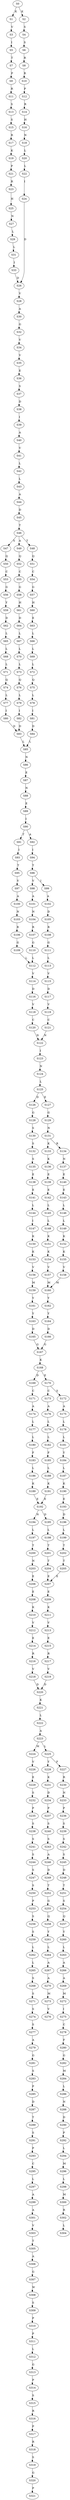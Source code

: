 strict digraph  {
	S0 -> S1 [ label = K ];
	S0 -> S2 [ label = K ];
	S1 -> S3 [ label = V ];
	S2 -> S4 [ label = S ];
	S3 -> S5 [ label = I ];
	S4 -> S6 [ label = S ];
	S5 -> S7 [ label = T ];
	S6 -> S8 [ label = R ];
	S7 -> S9 [ label = P ];
	S8 -> S10 [ label = R ];
	S9 -> S11 [ label = R ];
	S10 -> S12 [ label = P ];
	S11 -> S13 [ label = S ];
	S12 -> S14 [ label = R ];
	S13 -> S15 [ label = S ];
	S14 -> S16 [ label = H ];
	S15 -> S17 [ label = R ];
	S16 -> S18 [ label = N ];
	S17 -> S19 [ label = K ];
	S18 -> S20 [ label = L ];
	S19 -> S21 [ label = P ];
	S20 -> S22 [ label = L ];
	S21 -> S23 [ label = R ];
	S22 -> S24 [ label = I ];
	S23 -> S25 [ label = H ];
	S24 -> S26 [ label = D ];
	S25 -> S27 [ label = N ];
	S26 -> S28 [ label = V ];
	S27 -> S29 [ label = L ];
	S28 -> S30 [ label = A ];
	S29 -> S31 [ label = L ];
	S30 -> S32 [ label = G ];
	S31 -> S33 [ label = I ];
	S32 -> S34 [ label = V ];
	S33 -> S26 [ label = D ];
	S34 -> S35 [ label = V ];
	S35 -> S36 [ label = E ];
	S36 -> S37 [ label = S ];
	S37 -> S38 [ label = D ];
	S38 -> S39 [ label = I ];
	S39 -> S40 [ label = A ];
	S40 -> S41 [ label = V ];
	S41 -> S42 [ label = L ];
	S42 -> S43 [ label = L ];
	S43 -> S44 [ label = A ];
	S44 -> S45 [ label = D ];
	S45 -> S46 [ label = T ];
	S46 -> S47 [ label = S ];
	S46 -> S48 [ label = T ];
	S46 -> S49 [ label = A ];
	S47 -> S50 [ label = Q ];
	S48 -> S51 [ label = Q ];
	S49 -> S52 [ label = Q ];
	S50 -> S53 [ label = C ];
	S51 -> S54 [ label = C ];
	S52 -> S55 [ label = C ];
	S53 -> S56 [ label = G ];
	S54 -> S57 [ label = G ];
	S55 -> S58 [ label = G ];
	S56 -> S59 [ label = Y ];
	S57 -> S60 [ label = H ];
	S58 -> S61 [ label = H ];
	S59 -> S62 [ label = D ];
	S60 -> S63 [ label = E ];
	S61 -> S64 [ label = D ];
	S62 -> S65 [ label = L ];
	S63 -> S66 [ label = L ];
	S64 -> S67 [ label = L ];
	S65 -> S68 [ label = L ];
	S66 -> S69 [ label = L ];
	S67 -> S70 [ label = L ];
	S68 -> S71 [ label = L ];
	S69 -> S72 [ label = L ];
	S70 -> S73 [ label = L ];
	S71 -> S74 [ label = Q ];
	S72 -> S75 [ label = Q ];
	S73 -> S76 [ label = Q ];
	S74 -> S77 [ label = L ];
	S75 -> S78 [ label = L ];
	S76 -> S79 [ label = L ];
	S77 -> S80 [ label = I ];
	S78 -> S81 [ label = I ];
	S79 -> S82 [ label = I ];
	S80 -> S83 [ label = D ];
	S81 -> S84 [ label = D ];
	S82 -> S83 [ label = D ];
	S83 -> S85 [ label = L ];
	S84 -> S85 [ label = L ];
	S85 -> S86 [ label = N ];
	S86 -> S87 [ label = E ];
	S87 -> S88 [ label = N ];
	S88 -> S89 [ label = E ];
	S89 -> S90 [ label = I ];
	S90 -> S91 [ label = T ];
	S90 -> S92 [ label = A ];
	S91 -> S93 [ label = I ];
	S92 -> S94 [ label = I ];
	S93 -> S95 [ label = T ];
	S94 -> S96 [ label = T ];
	S95 -> S97 [ label = V ];
	S96 -> S98 [ label = V ];
	S96 -> S99 [ label = I ];
	S97 -> S100 [ label = A ];
	S98 -> S101 [ label = A ];
	S99 -> S102 [ label = A ];
	S100 -> S103 [ label = N ];
	S101 -> S104 [ label = N ];
	S102 -> S105 [ label = D ];
	S103 -> S106 [ label = R ];
	S104 -> S107 [ label = R ];
	S105 -> S108 [ label = R ];
	S106 -> S109 [ label = G ];
	S107 -> S110 [ label = G ];
	S108 -> S111 [ label = G ];
	S109 -> S112 [ label = L ];
	S110 -> S112 [ label = L ];
	S111 -> S113 [ label = L ];
	S112 -> S114 [ label = V ];
	S113 -> S115 [ label = V ];
	S114 -> S116 [ label = D ];
	S115 -> S117 [ label = D ];
	S116 -> S118 [ label = V ];
	S117 -> S119 [ label = V ];
	S118 -> S120 [ label = C ];
	S119 -> S121 [ label = C ];
	S120 -> S122 [ label = N ];
	S121 -> S122 [ label = N ];
	S122 -> S123 [ label = I ];
	S123 -> S124 [ label = N ];
	S124 -> S125 [ label = L ];
	S125 -> S126 [ label = D ];
	S125 -> S127 [ label = E ];
	S126 -> S128 [ label = G ];
	S127 -> S129 [ label = G ];
	S128 -> S130 [ label = S ];
	S129 -> S131 [ label = N ];
	S130 -> S132 [ label = S ];
	S131 -> S133 [ label = K ];
	S131 -> S134 [ label = R ];
	S132 -> S135 [ label = S ];
	S133 -> S136 [ label = K ];
	S134 -> S137 [ label = N ];
	S135 -> S138 [ label = E ];
	S136 -> S139 [ label = E ];
	S137 -> S140 [ label = E ];
	S138 -> S141 [ label = E ];
	S139 -> S142 [ label = E ];
	S140 -> S143 [ label = E ];
	S141 -> S144 [ label = L ];
	S142 -> S145 [ label = L ];
	S143 -> S146 [ label = L ];
	S144 -> S147 [ label = I ];
	S145 -> S148 [ label = L ];
	S146 -> S149 [ label = L ];
	S147 -> S150 [ label = K ];
	S148 -> S151 [ label = K ];
	S149 -> S152 [ label = K ];
	S150 -> S153 [ label = K ];
	S151 -> S154 [ label = K ];
	S152 -> S155 [ label = K ];
	S153 -> S156 [ label = V ];
	S154 -> S157 [ label = V ];
	S155 -> S158 [ label = V ];
	S156 -> S159 [ label = M ];
	S157 -> S160 [ label = M ];
	S158 -> S160 [ label = M ];
	S159 -> S161 [ label = Y ];
	S160 -> S162 [ label = Y ];
	S161 -> S163 [ label = Y ];
	S162 -> S164 [ label = Y ];
	S163 -> S165 [ label = D ];
	S164 -> S166 [ label = D ];
	S165 -> S167 [ label = G ];
	S166 -> S167 [ label = G ];
	S167 -> S168 [ label = K ];
	S168 -> S169 [ label = D ];
	S168 -> S170 [ label = E ];
	S169 -> S171 [ label = C ];
	S170 -> S172 [ label = S ];
	S170 -> S173 [ label = C ];
	S171 -> S174 [ label = A ];
	S172 -> S175 [ label = A ];
	S173 -> S176 [ label = A ];
	S174 -> S177 [ label = L ];
	S175 -> S178 [ label = L ];
	S176 -> S179 [ label = L ];
	S177 -> S180 [ label = L ];
	S178 -> S181 [ label = L ];
	S179 -> S182 [ label = L ];
	S180 -> S183 [ label = F ];
	S181 -> S184 [ label = Y ];
	S182 -> S185 [ label = F ];
	S183 -> S186 [ label = L ];
	S184 -> S187 [ label = L ];
	S185 -> S188 [ label = L ];
	S186 -> S189 [ label = K ];
	S187 -> S190 [ label = K ];
	S188 -> S191 [ label = K ];
	S189 -> S192 [ label = E ];
	S190 -> S193 [ label = E ];
	S191 -> S192 [ label = E ];
	S192 -> S194 [ label = N ];
	S192 -> S195 [ label = D ];
	S193 -> S196 [ label = D ];
	S194 -> S197 [ label = L ];
	S195 -> S198 [ label = L ];
	S196 -> S199 [ label = L ];
	S197 -> S200 [ label = T ];
	S198 -> S201 [ label = T ];
	S199 -> S202 [ label = T ];
	S200 -> S203 [ label = N ];
	S201 -> S204 [ label = T ];
	S202 -> S205 [ label = T ];
	S203 -> S206 [ label = E ];
	S204 -> S207 [ label = E ];
	S205 -> S207 [ label = E ];
	S206 -> S208 [ label = E ];
	S207 -> S209 [ label = E ];
	S208 -> S210 [ label = K ];
	S209 -> S211 [ label = K ];
	S210 -> S212 [ label = V ];
	S211 -> S213 [ label = V ];
	S212 -> S214 [ label = E ];
	S213 -> S215 [ label = E ];
	S214 -> S216 [ label = R ];
	S215 -> S217 [ label = R ];
	S216 -> S218 [ label = V ];
	S217 -> S219 [ label = V ];
	S218 -> S220 [ label = D ];
	S219 -> S220 [ label = D ];
	S220 -> S221 [ label = K ];
	S221 -> S222 [ label = L ];
	S222 -> S223 [ label = A ];
	S223 -> S224 [ label = M ];
	S223 -> S225 [ label = L ];
	S224 -> S226 [ label = V ];
	S225 -> S227 [ label = F ];
	S225 -> S228 [ label = Y ];
	S226 -> S229 [ label = E ];
	S227 -> S230 [ label = R ];
	S228 -> S231 [ label = K ];
	S229 -> S232 [ label = S ];
	S230 -> S233 [ label = N ];
	S231 -> S234 [ label = D ];
	S232 -> S235 [ label = P ];
	S233 -> S236 [ label = P ];
	S234 -> S237 [ label = P ];
	S235 -> S238 [ label = S ];
	S236 -> S239 [ label = S ];
	S237 -> S240 [ label = S ];
	S238 -> S241 [ label = S ];
	S239 -> S242 [ label = S ];
	S240 -> S243 [ label = S ];
	S241 -> S244 [ label = S ];
	S242 -> S245 [ label = S ];
	S243 -> S246 [ label = A ];
	S244 -> S247 [ label = S ];
	S245 -> S248 [ label = D ];
	S246 -> S249 [ label = D ];
	S247 -> S250 [ label = S ];
	S248 -> S251 [ label = T ];
	S249 -> S252 [ label = T ];
	S250 -> S253 [ label = P ];
	S251 -> S254 [ label = S ];
	S252 -> S255 [ label = G ];
	S253 -> S256 [ label = S ];
	S254 -> S257 [ label = Q ];
	S255 -> S258 [ label = Q ];
	S256 -> S259 [ label = S ];
	S257 -> S260 [ label = Y ];
	S258 -> S261 [ label = Y ];
	S259 -> S262 [ label = L ];
	S260 -> S263 [ label = L ];
	S261 -> S264 [ label = L ];
	S262 -> S265 [ label = L ];
	S263 -> S266 [ label = A ];
	S264 -> S267 [ label = A ];
	S265 -> S268 [ label = S ];
	S266 -> S269 [ label = A ];
	S267 -> S270 [ label = A ];
	S268 -> S271 [ label = S ];
	S269 -> S272 [ label = M ];
	S270 -> S273 [ label = M ];
	S271 -> S274 [ label = S ];
	S272 -> S275 [ label = I ];
	S273 -> S276 [ label = V ];
	S274 -> S277 [ label = S ];
	S275 -> S278 [ label = C ];
	S277 -> S279 [ label = A ];
	S278 -> S280 [ label = F ];
	S279 -> S281 [ label = G ];
	S280 -> S282 [ label = G ];
	S281 -> S283 [ label = S ];
	S282 -> S284 [ label = M ];
	S283 -> S285 [ label = P ];
	S284 -> S286 [ label = L ];
	S285 -> S287 [ label = D ];
	S286 -> S288 [ label = N ];
	S287 -> S289 [ label = T ];
	S288 -> S290 [ label = D ];
	S289 -> S291 [ label = S ];
	S290 -> S292 [ label = P ];
	S291 -> S293 [ label = P ];
	S292 -> S294 [ label = L ];
	S293 -> S295 [ label = C ];
	S294 -> S296 [ label = M ];
	S295 -> S297 [ label = L ];
	S296 -> S298 [ label = L ];
	S297 -> S299 [ label = A ];
	S298 -> S300 [ label = M ];
	S299 -> S301 [ label = A ];
	S300 -> S302 [ label = R ];
	S301 -> S303 [ label = V ];
	S302 -> S304 [ label = L ];
	S303 -> S305 [ label = T ];
	S305 -> S306 [ label = A ];
	S306 -> S307 [ label = G ];
	S307 -> S308 [ label = W ];
	S308 -> S309 [ label = S ];
	S309 -> S310 [ label = P ];
	S310 -> S311 [ label = P ];
	S311 -> S312 [ label = L ];
	S312 -> S313 [ label = G ];
	S313 -> S314 [ label = P ];
	S314 -> S315 [ label = S ];
	S315 -> S316 [ label = R ];
	S316 -> S317 [ label = P ];
	S317 -> S318 [ label = R ];
	S318 -> S319 [ label = S ];
	S319 -> S320 [ label = G ];
	S320 -> S321 [ label = P ];
}

